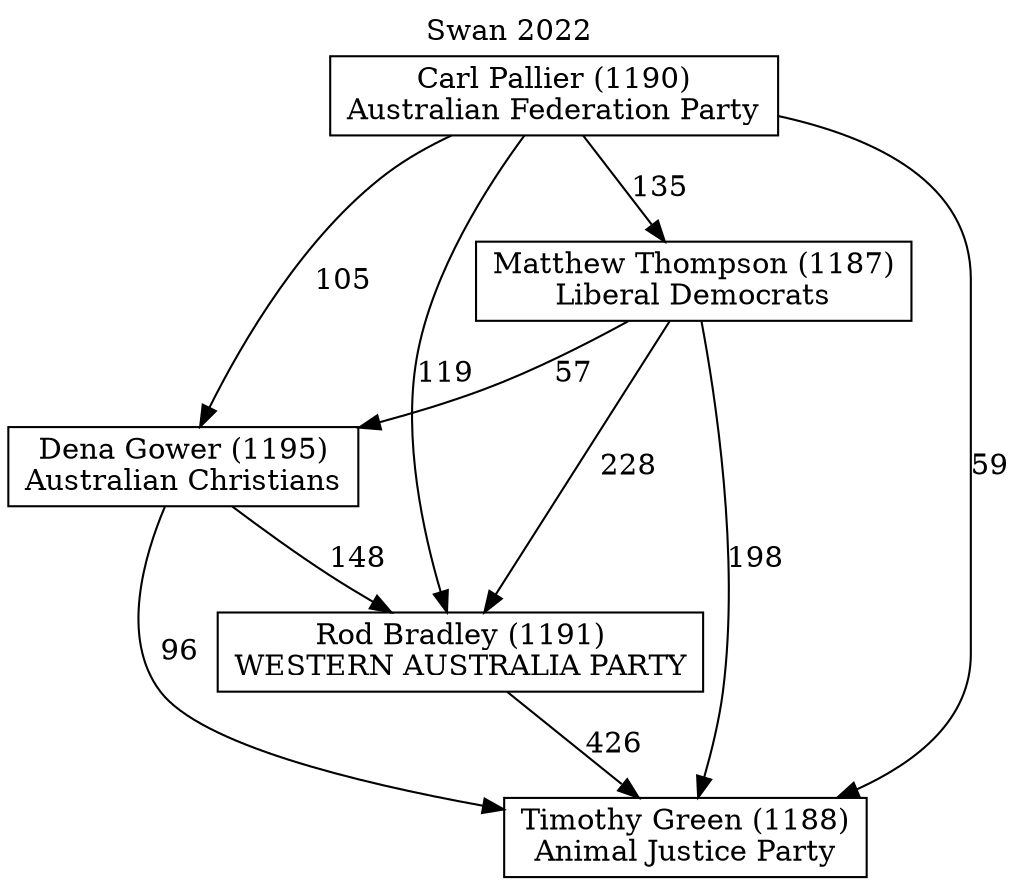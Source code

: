 // House preference flow
digraph "Timothy Green (1188)_Swan_2022" {
	graph [label="Swan 2022" labelloc=t mclimit=10]
	node [shape=box]
	"Matthew Thompson (1187)" [label="Matthew Thompson (1187)
Liberal Democrats"]
	"Dena Gower (1195)" [label="Dena Gower (1195)
Australian Christians"]
	"Timothy Green (1188)" [label="Timothy Green (1188)
Animal Justice Party"]
	"Carl Pallier (1190)" [label="Carl Pallier (1190)
Australian Federation Party"]
	"Rod Bradley (1191)" [label="Rod Bradley (1191)
WESTERN AUSTRALIA PARTY"]
	"Carl Pallier (1190)" -> "Matthew Thompson (1187)" [label=135]
	"Rod Bradley (1191)" -> "Timothy Green (1188)" [label=426]
	"Dena Gower (1195)" -> "Timothy Green (1188)" [label=96]
	"Matthew Thompson (1187)" -> "Timothy Green (1188)" [label=198]
	"Matthew Thompson (1187)" -> "Dena Gower (1195)" [label=57]
	"Carl Pallier (1190)" -> "Timothy Green (1188)" [label=59]
	"Carl Pallier (1190)" -> "Dena Gower (1195)" [label=105]
	"Carl Pallier (1190)" -> "Rod Bradley (1191)" [label=119]
	"Matthew Thompson (1187)" -> "Rod Bradley (1191)" [label=228]
	"Dena Gower (1195)" -> "Rod Bradley (1191)" [label=148]
}
